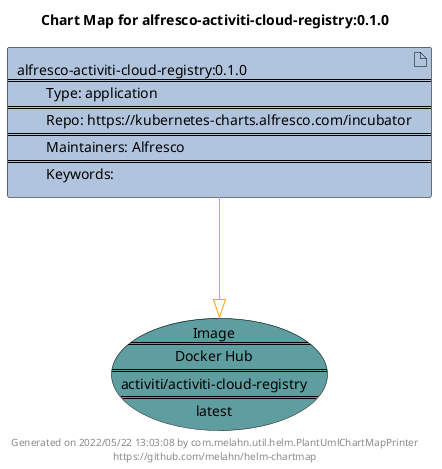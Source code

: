@startuml
skinparam linetype ortho
skinparam backgroundColor white
skinparam usecaseBorderColor black
skinparam usecaseArrowColor LightSlateGray
skinparam artifactBorderColor black
skinparam artifactArrowColor LightSlateGray

title Chart Map for alfresco-activiti-cloud-registry:0.1.0

'There is one referenced Helm Chart
artifact "alfresco-activiti-cloud-registry:0.1.0\n====\n\tType: application\n====\n\tRepo: https://kubernetes-charts.alfresco.com/incubator\n====\n\tMaintainers: Alfresco\n====\n\tKeywords: " as alfresco_activiti_cloud_registry_0_1_0 #LightSteelBlue

'There is one referenced Docker Image
usecase "Image\n====\nDocker Hub\n====\nactiviti/activiti-cloud-registry\n====\nlatest" as activiti_activiti_cloud_registry_latest #CadetBlue

'Chart Dependencies
alfresco_activiti_cloud_registry_0_1_0--[#orange]-|>activiti_activiti_cloud_registry_latest

center footer Generated on 2022/05/22 13:03:08 by com.melahn.util.helm.PlantUmlChartMapPrinter\nhttps://github.com/melahn/helm-chartmap
@enduml
